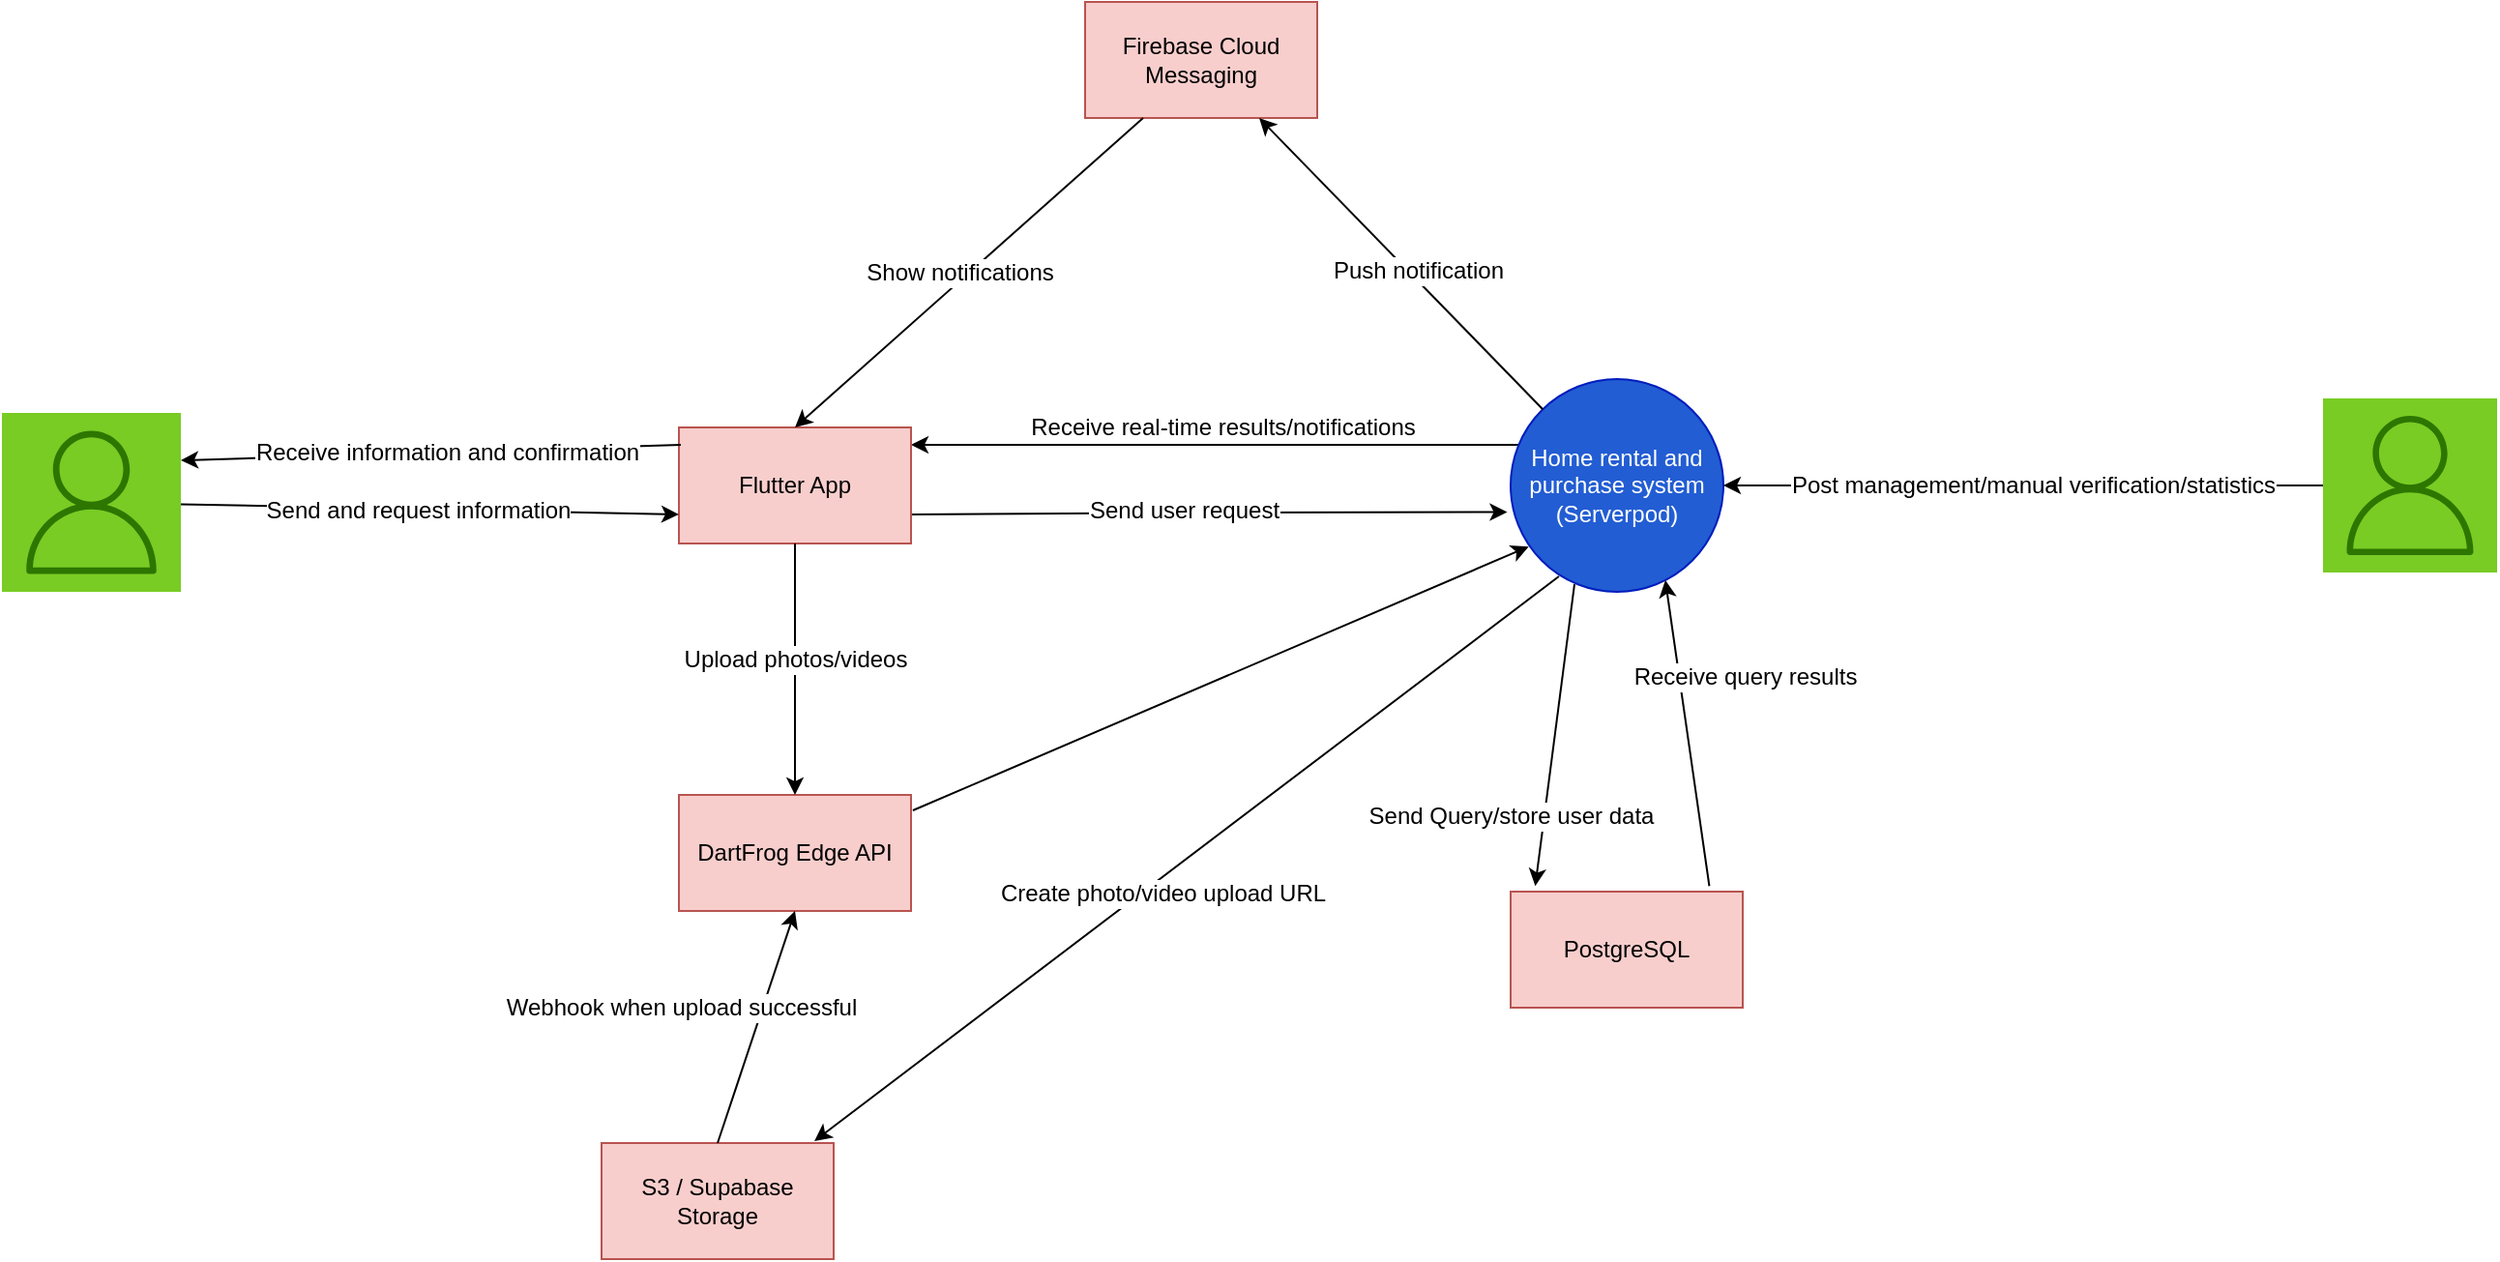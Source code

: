 <mxfile version="27.0.9">
  <diagram name="Page-1" id="wenHfTajHJDa7glRzrk_">
    <mxGraphModel dx="1738" dy="734" grid="1" gridSize="10" guides="1" tooltips="1" connect="1" arrows="1" fold="1" page="1" pageScale="1" pageWidth="850" pageHeight="1100" math="0" shadow="0">
      <root>
        <mxCell id="0" />
        <mxCell id="1" parent="0" />
        <mxCell id="AyiPmJkh6tFxpOLLxwlZ-20" value="" style="endArrow=classic;html=1;rounded=0;exitX=1;exitY=0.75;exitDx=0;exitDy=0;entryX=-0.016;entryY=0.625;entryDx=0;entryDy=0;entryPerimeter=0;" edge="1" parent="1" source="AyiPmJkh6tFxpOLLxwlZ-5" target="AyiPmJkh6tFxpOLLxwlZ-1">
          <mxGeometry width="50" height="50" relative="1" as="geometry">
            <mxPoint x="520" y="611.94" as="sourcePoint" />
            <mxPoint x="835.91" y="612.94" as="targetPoint" />
            <Array as="points">
              <mxPoint x="680" y="614" />
            </Array>
          </mxGeometry>
        </mxCell>
        <mxCell id="AyiPmJkh6tFxpOLLxwlZ-29" value="&lt;font style=&quot;font-size: 12px;&quot;&gt;Receive real-time results/notifications&lt;/font&gt;" style="edgeLabel;html=1;align=center;verticalAlign=middle;resizable=0;points=[];" vertex="1" connectable="0" parent="AyiPmJkh6tFxpOLLxwlZ-20">
          <mxGeometry x="-0.095" y="1" relative="1" as="geometry">
            <mxPoint x="21" y="-43" as="offset" />
          </mxGeometry>
        </mxCell>
        <mxCell id="AyiPmJkh6tFxpOLLxwlZ-26" value="" style="endArrow=classic;html=1;rounded=0;entryX=1;entryY=0.15;entryDx=0;entryDy=0;entryPerimeter=0;exitX=0.045;exitY=0.309;exitDx=0;exitDy=0;exitPerimeter=0;" edge="1" parent="1" source="AyiPmJkh6tFxpOLLxwlZ-1" target="AyiPmJkh6tFxpOLLxwlZ-5">
          <mxGeometry width="50" height="50" relative="1" as="geometry">
            <mxPoint x="390" y="560" as="sourcePoint" />
            <mxPoint x="430" y="590" as="targetPoint" />
            <Array as="points" />
          </mxGeometry>
        </mxCell>
        <mxCell id="AyiPmJkh6tFxpOLLxwlZ-30" value="&lt;font style=&quot;font-size: 12px;&quot;&gt;Send&lt;span style=&quot;color: light-dark(rgb(0, 0, 0), rgb(255, 255, 255)); background-color: light-dark(#ffffff, var(--ge-dark-color, #121212));&quot;&gt;&amp;nbsp;user request&lt;/span&gt;&lt;/font&gt;" style="edgeLabel;html=1;align=center;verticalAlign=middle;resizable=0;points=[];" vertex="1" connectable="0" parent="AyiPmJkh6tFxpOLLxwlZ-26">
          <mxGeometry x="-0.002" relative="1" as="geometry">
            <mxPoint x="-17" y="34" as="offset" />
          </mxGeometry>
        </mxCell>
        <mxCell id="AyiPmJkh6tFxpOLLxwlZ-1" value="Home rental and purchase system (Serverpod)" style="ellipse;whiteSpace=wrap;html=1;aspect=fixed;fillColor=light-dark(#225dd3, #6db2ff);fontColor=#ffffff;strokeColor=#001DBC;" vertex="1" parent="1">
          <mxGeometry x="820" y="545" width="110" height="110" as="geometry" />
        </mxCell>
        <mxCell id="AyiPmJkh6tFxpOLLxwlZ-5" value="Flutter App" style="rounded=0;whiteSpace=wrap;html=1;fillColor=#f8cecc;strokeColor=#b85450;" vertex="1" parent="1">
          <mxGeometry x="390" y="570" width="120" height="60" as="geometry" />
        </mxCell>
        <mxCell id="AyiPmJkh6tFxpOLLxwlZ-7" value="PostgreSQL" style="rounded=0;whiteSpace=wrap;html=1;fillColor=#f8cecc;strokeColor=#b85450;" vertex="1" parent="1">
          <mxGeometry x="820" y="810" width="120" height="60" as="geometry" />
        </mxCell>
        <mxCell id="AyiPmJkh6tFxpOLLxwlZ-8" value="Firebase Cloud Messaging" style="rounded=0;whiteSpace=wrap;html=1;fillColor=#f8cecc;strokeColor=#b85450;" vertex="1" parent="1">
          <mxGeometry x="600" y="350" width="120" height="60" as="geometry" />
        </mxCell>
        <mxCell id="AyiPmJkh6tFxpOLLxwlZ-9" value="S3 / Supabase Storage" style="rounded=0;whiteSpace=wrap;html=1;fillColor=#f8cecc;strokeColor=#b85450;" vertex="1" parent="1">
          <mxGeometry x="350" y="940" width="120" height="60" as="geometry" />
        </mxCell>
        <mxCell id="AyiPmJkh6tFxpOLLxwlZ-12" value="&lt;div&gt;Admin&lt;/div&gt;&lt;div&gt;&lt;br&gt;&lt;/div&gt;" style="sketch=0;outlineConnect=0;fontColor=#ffffff;strokeColor=#2D7600;fillColor=light-dark(#78CC24,#4A890C);dashed=0;verticalLabelPosition=bottom;verticalAlign=top;align=center;html=1;fontSize=12;fontStyle=0;aspect=fixed;shape=mxgraph.aws4.resourceIcon;resIcon=mxgraph.aws4.user;" vertex="1" parent="1">
          <mxGeometry x="1240" y="555" width="90" height="90" as="geometry" />
        </mxCell>
        <mxCell id="AyiPmJkh6tFxpOLLxwlZ-15" value="User" style="sketch=0;outlineConnect=0;fontColor=#ffffff;strokeColor=#2D7600;fillColor=#78CC24;dashed=0;verticalLabelPosition=bottom;verticalAlign=top;align=center;html=1;fontSize=12;fontStyle=0;aspect=fixed;shape=mxgraph.aws4.resourceIcon;resIcon=mxgraph.aws4.user;" vertex="1" parent="1">
          <mxGeometry x="40" y="562.5" width="92.5" height="92.5" as="geometry" />
        </mxCell>
        <mxCell id="AyiPmJkh6tFxpOLLxwlZ-32" value="" style="endArrow=classic;html=1;rounded=0;exitX=0.008;exitY=0.15;exitDx=0;exitDy=0;exitPerimeter=0;entryX=1;entryY=0.265;entryDx=0;entryDy=0;entryPerimeter=0;" edge="1" parent="1" source="AyiPmJkh6tFxpOLLxwlZ-5" target="AyiPmJkh6tFxpOLLxwlZ-15">
          <mxGeometry width="50" height="50" relative="1" as="geometry">
            <mxPoint x="210" y="540" as="sourcePoint" />
            <mxPoint x="150" y="520" as="targetPoint" />
          </mxGeometry>
        </mxCell>
        <mxCell id="AyiPmJkh6tFxpOLLxwlZ-42" value="Text" style="edgeLabel;html=1;align=center;verticalAlign=middle;resizable=0;points=[];" vertex="1" connectable="0" parent="AyiPmJkh6tFxpOLLxwlZ-32">
          <mxGeometry x="-0.038" y="-1" relative="1" as="geometry">
            <mxPoint as="offset" />
          </mxGeometry>
        </mxCell>
        <mxCell id="AyiPmJkh6tFxpOLLxwlZ-64" value="&lt;font style=&quot;font-size: 12px;&quot;&gt;Receive information and confirmation&lt;/font&gt;" style="edgeLabel;html=1;align=center;verticalAlign=middle;resizable=0;points=[];" vertex="1" connectable="0" parent="AyiPmJkh6tFxpOLLxwlZ-32">
          <mxGeometry x="-0.062" relative="1" as="geometry">
            <mxPoint as="offset" />
          </mxGeometry>
        </mxCell>
        <mxCell id="AyiPmJkh6tFxpOLLxwlZ-36" value="" style="endArrow=classic;html=1;rounded=0;exitX=0.3;exitY=0.964;exitDx=0;exitDy=0;exitPerimeter=0;entryX=0.106;entryY=-0.048;entryDx=0;entryDy=0;entryPerimeter=0;" edge="1" parent="1" source="AyiPmJkh6tFxpOLLxwlZ-1" target="AyiPmJkh6tFxpOLLxwlZ-7">
          <mxGeometry width="50" height="50" relative="1" as="geometry">
            <mxPoint x="400" y="650" as="sourcePoint" />
            <mxPoint x="400" y="760" as="targetPoint" />
          </mxGeometry>
        </mxCell>
        <mxCell id="AyiPmJkh6tFxpOLLxwlZ-69" value="&lt;font style=&quot;font-size: 12px;&quot;&gt;Send Query/store user data&lt;/font&gt;" style="edgeLabel;html=1;align=center;verticalAlign=middle;resizable=0;points=[];" vertex="1" connectable="0" parent="AyiPmJkh6tFxpOLLxwlZ-36">
          <mxGeometry x="-0.063" y="3" relative="1" as="geometry">
            <mxPoint x="-27" y="46" as="offset" />
          </mxGeometry>
        </mxCell>
        <mxCell id="AyiPmJkh6tFxpOLLxwlZ-37" value="" style="endArrow=classic;html=1;rounded=0;exitX=0.227;exitY=0.927;exitDx=0;exitDy=0;exitPerimeter=0;entryX=0.917;entryY=-0.017;entryDx=0;entryDy=0;entryPerimeter=0;" edge="1" parent="1" source="AyiPmJkh6tFxpOLLxwlZ-1" target="AyiPmJkh6tFxpOLLxwlZ-9">
          <mxGeometry width="50" height="50" relative="1" as="geometry">
            <mxPoint x="850.03" y="648.95" as="sourcePoint" />
            <mxPoint x="401.0" y="1002.02" as="targetPoint" />
          </mxGeometry>
        </mxCell>
        <mxCell id="AyiPmJkh6tFxpOLLxwlZ-46" value="&lt;font style=&quot;font-size: 12px;&quot;&gt;Create photo/video upload URL&lt;/font&gt;" style="edgeLabel;html=1;align=center;verticalAlign=middle;resizable=0;points=[];" vertex="1" connectable="0" parent="AyiPmJkh6tFxpOLLxwlZ-37">
          <mxGeometry x="-0.084" y="1" relative="1" as="geometry">
            <mxPoint x="-29" y="29" as="offset" />
          </mxGeometry>
        </mxCell>
        <mxCell id="AyiPmJkh6tFxpOLLxwlZ-39" value="" style="endArrow=classic;html=1;rounded=0;entryX=0.75;entryY=1;entryDx=0;entryDy=0;" edge="1" parent="1" source="AyiPmJkh6tFxpOLLxwlZ-1" target="AyiPmJkh6tFxpOLLxwlZ-8">
          <mxGeometry width="50" height="50" relative="1" as="geometry">
            <mxPoint x="380" y="510" as="sourcePoint" />
            <mxPoint x="430" y="460" as="targetPoint" />
          </mxGeometry>
        </mxCell>
        <mxCell id="AyiPmJkh6tFxpOLLxwlZ-44" value="&lt;font style=&quot;font-size: 12px;&quot;&gt;Push notification&lt;/font&gt;" style="edgeLabel;html=1;align=center;verticalAlign=middle;resizable=0;points=[];" vertex="1" connectable="0" parent="AyiPmJkh6tFxpOLLxwlZ-39">
          <mxGeometry x="-0.026" y="-3" relative="1" as="geometry">
            <mxPoint x="4" y="4" as="offset" />
          </mxGeometry>
        </mxCell>
        <mxCell id="AyiPmJkh6tFxpOLLxwlZ-40" value="" style="endArrow=classic;html=1;rounded=0;entryX=0.5;entryY=0;entryDx=0;entryDy=0;exitX=0.25;exitY=1;exitDx=0;exitDy=0;" edge="1" parent="1" source="AyiPmJkh6tFxpOLLxwlZ-8" target="AyiPmJkh6tFxpOLLxwlZ-5">
          <mxGeometry width="50" height="50" relative="1" as="geometry">
            <mxPoint x="150" y="520" as="sourcePoint" />
            <mxPoint x="200" y="470" as="targetPoint" />
          </mxGeometry>
        </mxCell>
        <mxCell id="AyiPmJkh6tFxpOLLxwlZ-43" value="&lt;font style=&quot;font-size: 12px;&quot;&gt;Show notifications&lt;/font&gt;" style="edgeLabel;html=1;align=center;verticalAlign=middle;resizable=0;points=[];" vertex="1" connectable="0" parent="AyiPmJkh6tFxpOLLxwlZ-40">
          <mxGeometry x="-0.086" relative="1" as="geometry">
            <mxPoint x="-13" y="7" as="offset" />
          </mxGeometry>
        </mxCell>
        <mxCell id="AyiPmJkh6tFxpOLLxwlZ-41" value="" style="endArrow=classic;html=1;rounded=0;entryX=1;entryY=0.5;entryDx=0;entryDy=0;" edge="1" parent="1" source="AyiPmJkh6tFxpOLLxwlZ-12" target="AyiPmJkh6tFxpOLLxwlZ-1">
          <mxGeometry width="50" height="50" relative="1" as="geometry">
            <mxPoint x="680" y="760" as="sourcePoint" />
            <mxPoint x="480" y="610" as="targetPoint" />
          </mxGeometry>
        </mxCell>
        <mxCell id="AyiPmJkh6tFxpOLLxwlZ-45" value="&lt;font style=&quot;font-size: 12px;&quot;&gt;Post management/manual verification/statistics&lt;/font&gt;" style="edgeLabel;html=1;align=center;verticalAlign=middle;resizable=0;points=[];rotation=0;" vertex="1" connectable="0" parent="AyiPmJkh6tFxpOLLxwlZ-41">
          <mxGeometry x="-0.007" relative="1" as="geometry">
            <mxPoint x="4" as="offset" />
          </mxGeometry>
        </mxCell>
        <mxCell id="AyiPmJkh6tFxpOLLxwlZ-49" value="" style="endArrow=classic;html=1;rounded=0;entryX=0.727;entryY=0.945;entryDx=0;entryDy=0;entryPerimeter=0;exitX=0.856;exitY=-0.048;exitDx=0;exitDy=0;exitPerimeter=0;" edge="1" parent="1" source="AyiPmJkh6tFxpOLLxwlZ-7" target="AyiPmJkh6tFxpOLLxwlZ-1">
          <mxGeometry width="50" height="50" relative="1" as="geometry">
            <mxPoint x="450" y="730" as="sourcePoint" />
            <mxPoint x="500" y="680" as="targetPoint" />
          </mxGeometry>
        </mxCell>
        <mxCell id="AyiPmJkh6tFxpOLLxwlZ-56" value="&lt;font style=&quot;font-size: 12px;&quot;&gt;Receive query results&lt;/font&gt;" style="edgeLabel;html=1;align=center;verticalAlign=middle;resizable=0;points=[];" vertex="1" connectable="0" parent="AyiPmJkh6tFxpOLLxwlZ-49">
          <mxGeometry x="0.089" y="2" relative="1" as="geometry">
            <mxPoint x="32" y="-23" as="offset" />
          </mxGeometry>
        </mxCell>
        <mxCell id="AyiPmJkh6tFxpOLLxwlZ-50" value="DartFrog&amp;nbsp;Edge API" style="rounded=0;whiteSpace=wrap;html=1;fillColor=#f8cecc;strokeColor=#b85450;" vertex="1" parent="1">
          <mxGeometry x="390" y="760" width="120" height="60" as="geometry" />
        </mxCell>
        <mxCell id="AyiPmJkh6tFxpOLLxwlZ-52" value="" style="endArrow=classic;html=1;rounded=0;entryX=0.085;entryY=0.787;entryDx=0;entryDy=0;exitX=1.008;exitY=0.133;exitDx=0;exitDy=0;exitPerimeter=0;entryPerimeter=0;" edge="1" parent="1" source="AyiPmJkh6tFxpOLLxwlZ-50" target="AyiPmJkh6tFxpOLLxwlZ-1">
          <mxGeometry width="50" height="50" relative="1" as="geometry">
            <mxPoint x="280" y="760" as="sourcePoint" />
            <mxPoint x="330" y="710" as="targetPoint" />
          </mxGeometry>
        </mxCell>
        <mxCell id="AyiPmJkh6tFxpOLLxwlZ-54" value="" style="endArrow=classic;html=1;rounded=0;exitX=0.5;exitY=1;exitDx=0;exitDy=0;entryX=0.5;entryY=0;entryDx=0;entryDy=0;" edge="1" parent="1" source="AyiPmJkh6tFxpOLLxwlZ-5" target="AyiPmJkh6tFxpOLLxwlZ-50">
          <mxGeometry width="50" height="50" relative="1" as="geometry">
            <mxPoint x="451.04" y="642.5" as="sourcePoint" />
            <mxPoint x="450" y="774.48" as="targetPoint" />
          </mxGeometry>
        </mxCell>
        <mxCell id="AyiPmJkh6tFxpOLLxwlZ-59" value="&lt;font style=&quot;font-size: 12px;&quot;&gt;Upload photos/videos&lt;/font&gt;" style="edgeLabel;html=1;align=center;verticalAlign=middle;resizable=0;points=[];" vertex="1" connectable="0" parent="AyiPmJkh6tFxpOLLxwlZ-54">
          <mxGeometry x="-0.047" y="-1" relative="1" as="geometry">
            <mxPoint x="1" y="-2" as="offset" />
          </mxGeometry>
        </mxCell>
        <mxCell id="AyiPmJkh6tFxpOLLxwlZ-62" value="" style="endArrow=classic;html=1;rounded=0;entryX=0;entryY=0.75;entryDx=0;entryDy=0;" edge="1" parent="1" source="AyiPmJkh6tFxpOLLxwlZ-15" target="AyiPmJkh6tFxpOLLxwlZ-5">
          <mxGeometry width="50" height="50" relative="1" as="geometry">
            <mxPoint x="140" y="615" as="sourcePoint" />
            <mxPoint x="260" y="620" as="targetPoint" />
          </mxGeometry>
        </mxCell>
        <mxCell id="AyiPmJkh6tFxpOLLxwlZ-63" value="&lt;font style=&quot;font-size: 12px;&quot;&gt;Send and request information&lt;/font&gt;" style="edgeLabel;html=1;align=center;verticalAlign=middle;resizable=0;points=[];" vertex="1" connectable="0" parent="AyiPmJkh6tFxpOLLxwlZ-62">
          <mxGeometry x="-0.05" y="-1" relative="1" as="geometry">
            <mxPoint as="offset" />
          </mxGeometry>
        </mxCell>
        <mxCell id="AyiPmJkh6tFxpOLLxwlZ-73" value="" style="endArrow=classic;html=1;rounded=0;entryX=0.5;entryY=1;entryDx=0;entryDy=0;exitX=0.5;exitY=0;exitDx=0;exitDy=0;" edge="1" parent="1" source="AyiPmJkh6tFxpOLLxwlZ-9" target="AyiPmJkh6tFxpOLLxwlZ-50">
          <mxGeometry width="50" height="50" relative="1" as="geometry">
            <mxPoint x="390" y="910" as="sourcePoint" />
            <mxPoint x="440" y="860" as="targetPoint" />
          </mxGeometry>
        </mxCell>
        <mxCell id="AyiPmJkh6tFxpOLLxwlZ-74" value="&lt;font style=&quot;font-size: 12px;&quot;&gt;Webhook when upload successful&lt;/font&gt;" style="edgeLabel;html=1;align=center;verticalAlign=middle;resizable=0;points=[];" vertex="1" connectable="0" parent="AyiPmJkh6tFxpOLLxwlZ-73">
          <mxGeometry x="-0.034" y="3" relative="1" as="geometry">
            <mxPoint x="-36" y="-11" as="offset" />
          </mxGeometry>
        </mxCell>
      </root>
    </mxGraphModel>
  </diagram>
</mxfile>

